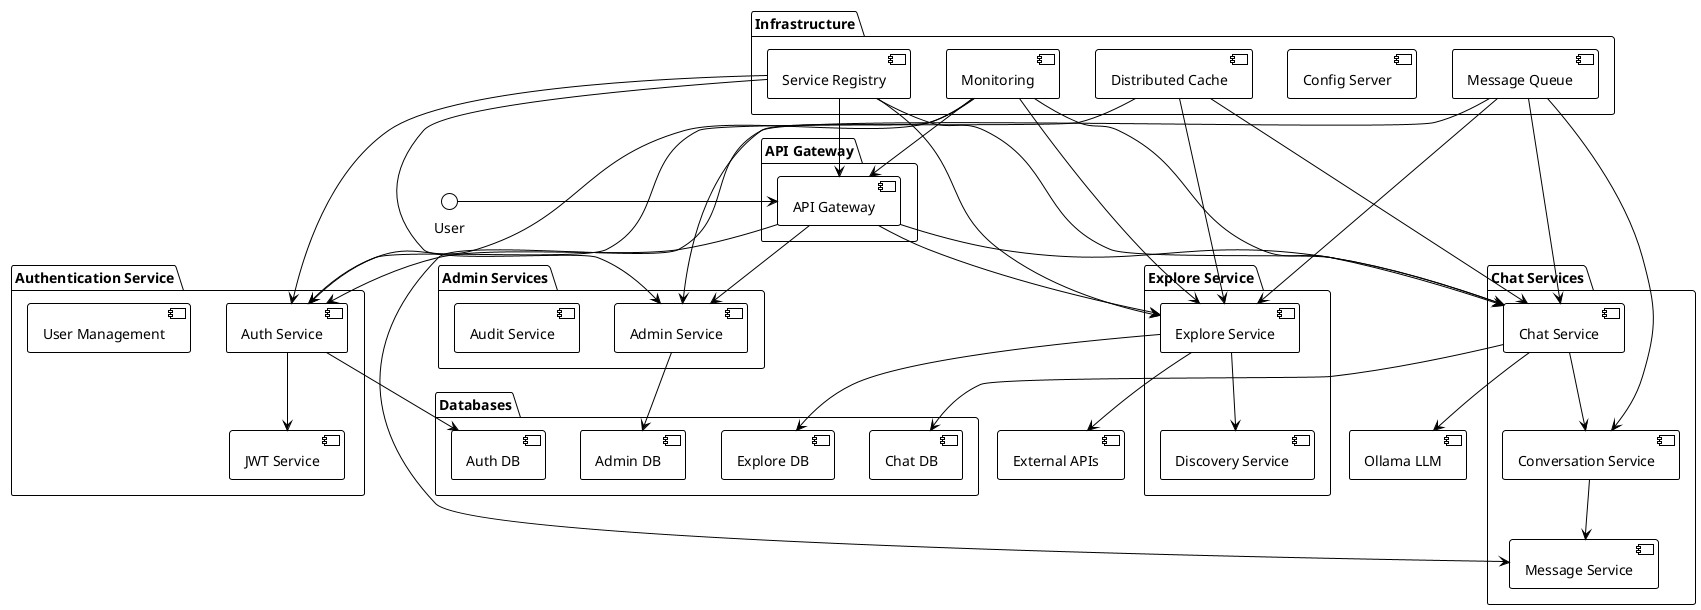 @startuml
!theme plain
skinparam componentStyle uml2

package "API Gateway" {
    [API Gateway] as gateway
}

package "Authentication Service" {
    [Auth Service] as auth
    [JWT Service] as jwt
    [User Management] as user
}

package "Chat Services" {
    [Chat Service] as chat
    [Conversation Service] as conv
    [Message Service] as msg
}

package "Explore Service" {
    [Explore Service] as explore
    [Discovery Service] as disc
}

package "Admin Services" {
    [Admin Service] as admin
    [Audit Service] as audit
}

package "Infrastructure" {
    [Service Registry] as registry
    [Config Server] as config
    [Message Queue] as mq
    [Distributed Cache] as cache
    [Monitoring] as monitor
}

package "Databases" {
    [Auth DB] as authdb
    [Chat DB] as chatdb
    [Explore DB] as exploredb
    [Admin DB] as admindb
}

' External Systems
[Ollama LLM] as ollama
[External APIs] as external

' Connections
User -> gateway
gateway --> auth
gateway --> chat
gateway --> explore
gateway --> admin

auth --> authdb
chat --> chatdb
explore --> exploredb
admin --> admindb

auth --> jwt
chat --> conv
conv --> msg
explore --> disc

' Service Discovery
registry --> gateway
registry --> auth
registry --> chat
registry --> explore
registry --> admin

' Message Queue Connections
mq --> chat
mq --> conv
mq --> msg
mq --> explore

' Monitoring
monitor --> gateway
monitor --> auth
monitor --> chat
monitor --> explore
monitor --> admin

' External Connections
chat --> ollama
explore --> external

' Cache Connections
cache --> chat
cache --> explore
cache --> auth

@enduml